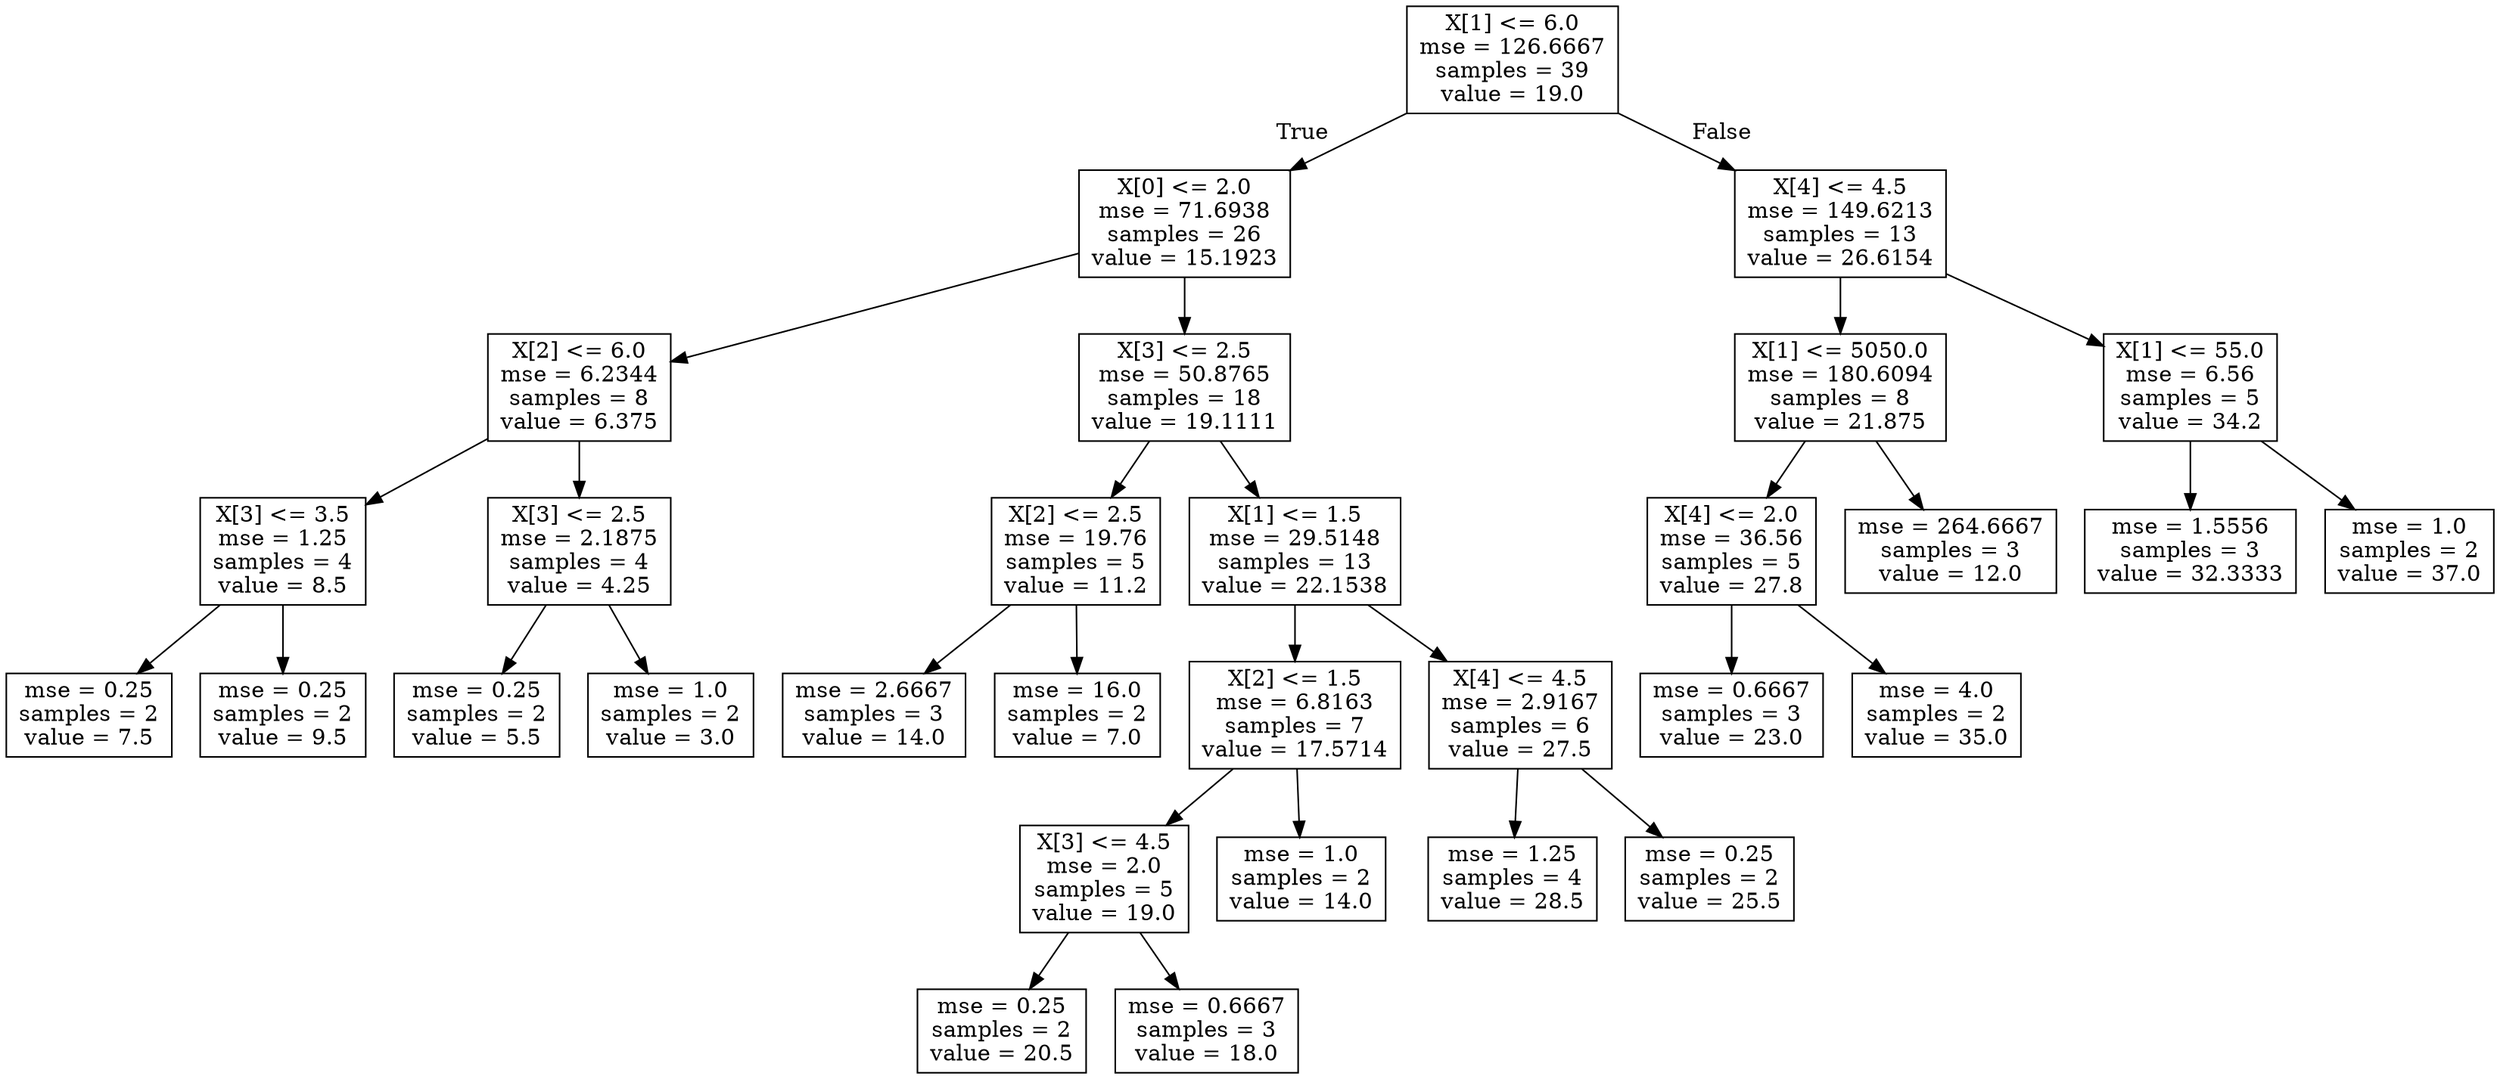 digraph Tree {
node [shape=box] ;
0 [label="X[1] <= 6.0\nmse = 126.6667\nsamples = 39\nvalue = 19.0"] ;
1 [label="X[0] <= 2.0\nmse = 71.6938\nsamples = 26\nvalue = 15.1923"] ;
0 -> 1 [labeldistance=2.5, labelangle=45, headlabel="True"] ;
2 [label="X[2] <= 6.0\nmse = 6.2344\nsamples = 8\nvalue = 6.375"] ;
1 -> 2 ;
3 [label="X[3] <= 3.5\nmse = 1.25\nsamples = 4\nvalue = 8.5"] ;
2 -> 3 ;
4 [label="mse = 0.25\nsamples = 2\nvalue = 7.5"] ;
3 -> 4 ;
5 [label="mse = 0.25\nsamples = 2\nvalue = 9.5"] ;
3 -> 5 ;
6 [label="X[3] <= 2.5\nmse = 2.1875\nsamples = 4\nvalue = 4.25"] ;
2 -> 6 ;
7 [label="mse = 0.25\nsamples = 2\nvalue = 5.5"] ;
6 -> 7 ;
8 [label="mse = 1.0\nsamples = 2\nvalue = 3.0"] ;
6 -> 8 ;
9 [label="X[3] <= 2.5\nmse = 50.8765\nsamples = 18\nvalue = 19.1111"] ;
1 -> 9 ;
10 [label="X[2] <= 2.5\nmse = 19.76\nsamples = 5\nvalue = 11.2"] ;
9 -> 10 ;
11 [label="mse = 2.6667\nsamples = 3\nvalue = 14.0"] ;
10 -> 11 ;
12 [label="mse = 16.0\nsamples = 2\nvalue = 7.0"] ;
10 -> 12 ;
13 [label="X[1] <= 1.5\nmse = 29.5148\nsamples = 13\nvalue = 22.1538"] ;
9 -> 13 ;
14 [label="X[2] <= 1.5\nmse = 6.8163\nsamples = 7\nvalue = 17.5714"] ;
13 -> 14 ;
15 [label="X[3] <= 4.5\nmse = 2.0\nsamples = 5\nvalue = 19.0"] ;
14 -> 15 ;
16 [label="mse = 0.25\nsamples = 2\nvalue = 20.5"] ;
15 -> 16 ;
17 [label="mse = 0.6667\nsamples = 3\nvalue = 18.0"] ;
15 -> 17 ;
18 [label="mse = 1.0\nsamples = 2\nvalue = 14.0"] ;
14 -> 18 ;
19 [label="X[4] <= 4.5\nmse = 2.9167\nsamples = 6\nvalue = 27.5"] ;
13 -> 19 ;
20 [label="mse = 1.25\nsamples = 4\nvalue = 28.5"] ;
19 -> 20 ;
21 [label="mse = 0.25\nsamples = 2\nvalue = 25.5"] ;
19 -> 21 ;
22 [label="X[4] <= 4.5\nmse = 149.6213\nsamples = 13\nvalue = 26.6154"] ;
0 -> 22 [labeldistance=2.5, labelangle=-45, headlabel="False"] ;
23 [label="X[1] <= 5050.0\nmse = 180.6094\nsamples = 8\nvalue = 21.875"] ;
22 -> 23 ;
24 [label="X[4] <= 2.0\nmse = 36.56\nsamples = 5\nvalue = 27.8"] ;
23 -> 24 ;
25 [label="mse = 0.6667\nsamples = 3\nvalue = 23.0"] ;
24 -> 25 ;
26 [label="mse = 4.0\nsamples = 2\nvalue = 35.0"] ;
24 -> 26 ;
27 [label="mse = 264.6667\nsamples = 3\nvalue = 12.0"] ;
23 -> 27 ;
28 [label="X[1] <= 55.0\nmse = 6.56\nsamples = 5\nvalue = 34.2"] ;
22 -> 28 ;
29 [label="mse = 1.5556\nsamples = 3\nvalue = 32.3333"] ;
28 -> 29 ;
30 [label="mse = 1.0\nsamples = 2\nvalue = 37.0"] ;
28 -> 30 ;
}